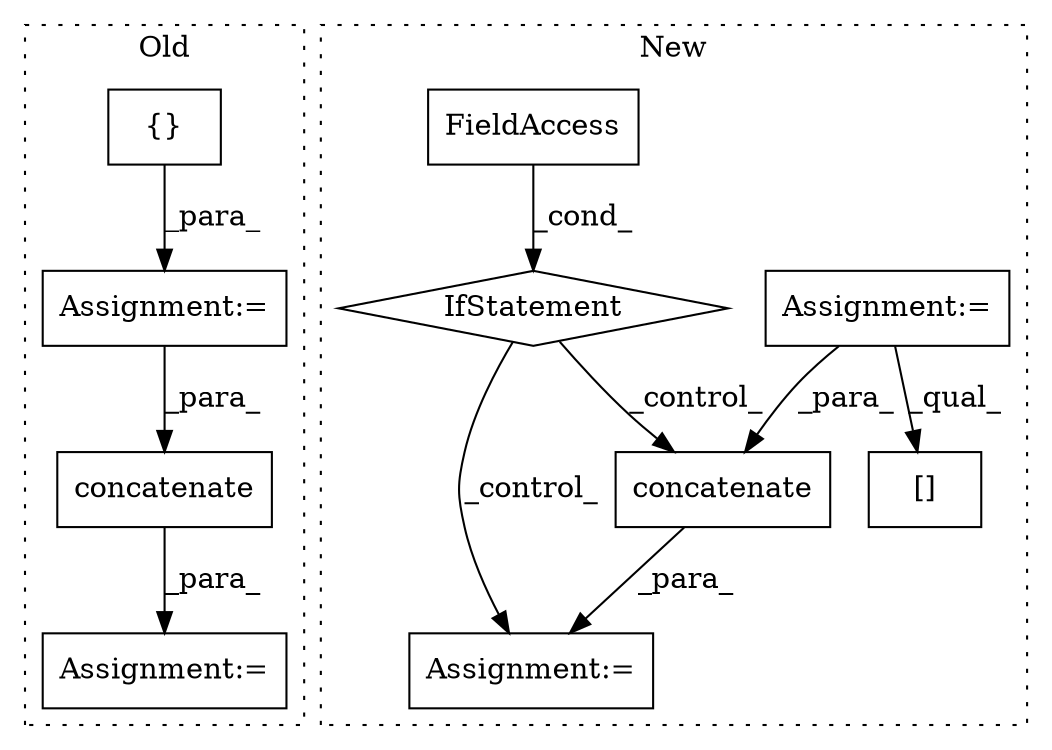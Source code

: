 digraph G {
subgraph cluster0 {
1 [label="concatenate" a="32" s="2371,2388" l="12,1" shape="box"];
6 [label="Assignment:=" a="7" s="2370" l="1" shape="box"];
7 [label="Assignment:=" a="7" s="2266" l="1" shape="box"];
10 [label="{}" a="4" s="2276" l="2" shape="box"];
label = "Old";
style="dotted";
}
subgraph cluster1 {
2 [label="IfStatement" a="25" s="2048,2061" l="4,2" shape="diamond"];
3 [label="Assignment:=" a="7" s="2349" l="1" shape="box"];
4 [label="Assignment:=" a="7" s="673" l="1" shape="box"];
5 [label="concatenate" a="32" s="2350,2363" l="12,1" shape="box"];
8 [label="FieldAccess" a="22" s="2052" l="9" shape="box"];
9 [label="[]" a="2" s="1369,1404" l="9,2" shape="box"];
label = "New";
style="dotted";
}
1 -> 6 [label="_para_"];
2 -> 5 [label="_control_"];
2 -> 3 [label="_control_"];
4 -> 9 [label="_qual_"];
4 -> 5 [label="_para_"];
5 -> 3 [label="_para_"];
7 -> 1 [label="_para_"];
8 -> 2 [label="_cond_"];
10 -> 7 [label="_para_"];
}